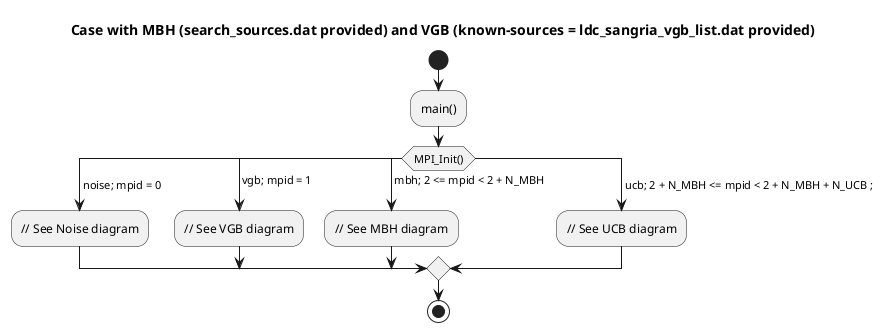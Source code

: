 @startuml
title Case with MBH (search_sources.dat provided) and VGB (known-sources = ldc_sangria_vgb_list.dat provided)

start
:main();

switch (MPI_Init())
case ( noise; mpid = 0 )
  :// See Noise diagram;

case ( vgb; mpid = 1 )
  :// See VGB diagram;

case ( mbh; 2 <= mpid < 2 + N_MBH )
  :// See MBH diagram;

case ( ucb; 2 + N_MBH <= mpid < 2 + N_MBH + N_UCB ; )
  :// See UCB diagram;

endswitch

stop
@enduml


